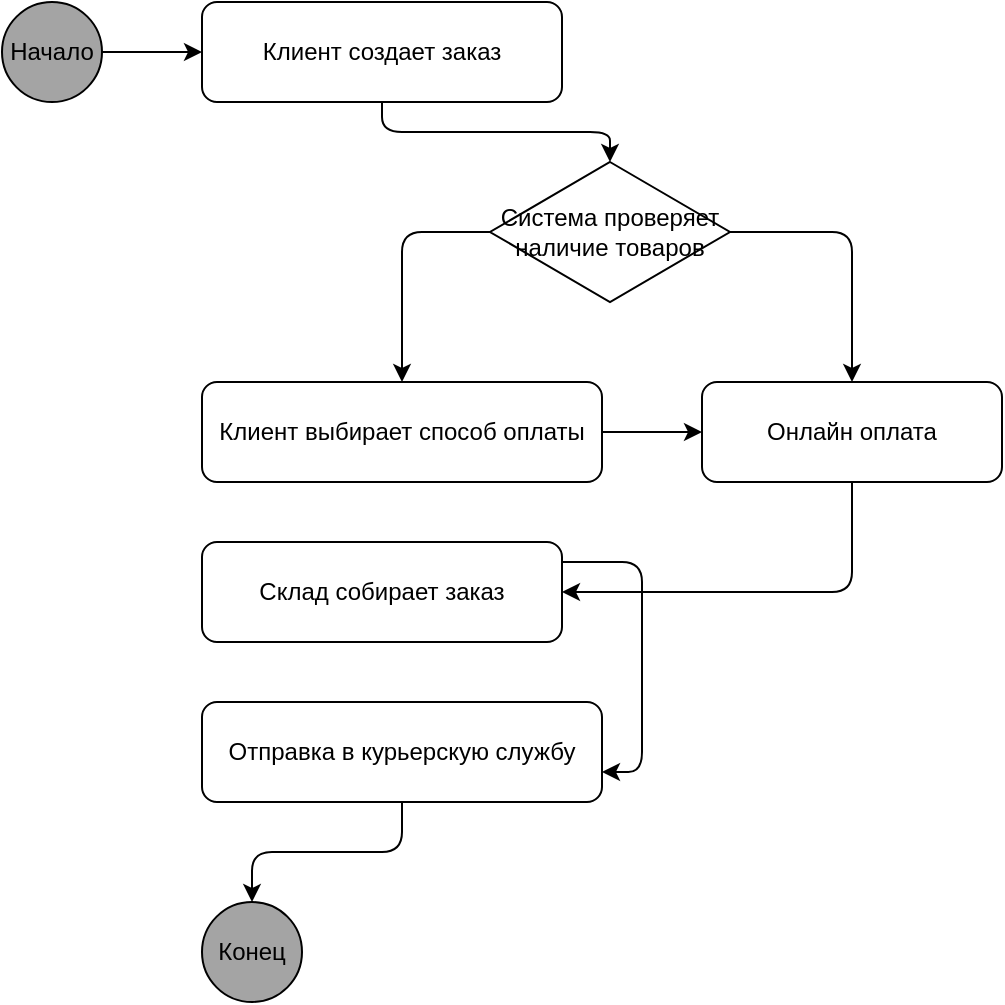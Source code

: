<mxfile version="25.0.3">
  <diagram name="Управление логистикой интернет-магазина" id="0">
    <mxGraphModel dx="1434" dy="772" grid="1" gridSize="10" guides="1" tooltips="1" connect="1" arrows="1" fold="1" page="1" pageScale="1" pageWidth="827" pageHeight="1169" math="0" shadow="0">
      <root>
        <mxCell id="0" />
        <mxCell id="1" parent="0" />
        <mxCell id="start" value="Начало" style="ellipse;whiteSpace=wrap;html=1;fillColor=#A4A4A4;" parent="1" vertex="1">
          <mxGeometry x="50" y="50" width="50" height="50" as="geometry" />
        </mxCell>
        <mxCell id="create_order" value="Клиент создает заказ" style="rounded=1;whiteSpace=wrap;html=1;" parent="1" vertex="1">
          <mxGeometry x="150" y="50" width="180" height="50" as="geometry" />
        </mxCell>
        <mxCell id="check_stock" value="Система проверяет наличие товаров" style="rhombus;whiteSpace=wrap;html=1;" parent="1" vertex="1">
          <mxGeometry x="294" y="130" width="120" height="70" as="geometry" />
        </mxCell>
        <mxCell id="choose_payment" value="Клиент выбирает способ оплаты" style="rounded=1;whiteSpace=wrap;html=1;" parent="1" vertex="1">
          <mxGeometry x="150" y="240" width="200" height="50" as="geometry" />
        </mxCell>
        <mxCell id="online_payment" value="Онлайн оплата" style="rounded=1;whiteSpace=wrap;html=1;" parent="1" vertex="1">
          <mxGeometry x="400" y="240" width="150" height="50" as="geometry" />
        </mxCell>
        <mxCell id="assemble_order" value="Склад собирает заказ" style="rounded=1;whiteSpace=wrap;html=1;" parent="1" vertex="1">
          <mxGeometry x="150" y="320" width="180" height="50" as="geometry" />
        </mxCell>
        <mxCell id="send_to_delivery" value="Отправка в курьерскую службу" style="rounded=1;whiteSpace=wrap;html=1;" parent="1" vertex="1">
          <mxGeometry x="150" y="400" width="200" height="50" as="geometry" />
        </mxCell>
        <mxCell id="end" value="Конец" style="ellipse;whiteSpace=wrap;html=1;fillColor=#A4A4A4;" parent="1" vertex="1">
          <mxGeometry x="150" y="500" width="50" height="50" as="geometry" />
        </mxCell>
        <mxCell id="edge1" style="edgeStyle=orthogonalEdgeStyle;" parent="1" source="start" target="create_order" edge="1">
          <mxGeometry relative="1" as="geometry" />
        </mxCell>
        <mxCell id="FudyNfFs-hM84XBr8Av8-2" style="edgeStyle=orthogonalEdgeStyle;" edge="1" parent="1" source="create_order" target="check_stock">
          <mxGeometry relative="1" as="geometry">
            <mxPoint x="110" y="85" as="sourcePoint" />
            <mxPoint x="160" y="85" as="targetPoint" />
          </mxGeometry>
        </mxCell>
        <mxCell id="FudyNfFs-hM84XBr8Av8-3" style="edgeStyle=orthogonalEdgeStyle;exitX=0;exitY=0.5;exitDx=0;exitDy=0;" edge="1" parent="1" source="check_stock" target="choose_payment">
          <mxGeometry relative="1" as="geometry">
            <mxPoint x="120" y="95" as="sourcePoint" />
            <mxPoint x="170" y="95" as="targetPoint" />
          </mxGeometry>
        </mxCell>
        <mxCell id="FudyNfFs-hM84XBr8Av8-4" style="edgeStyle=orthogonalEdgeStyle;" edge="1" parent="1" source="choose_payment" target="online_payment">
          <mxGeometry relative="1" as="geometry">
            <mxPoint x="130" y="105" as="sourcePoint" />
            <mxPoint x="180" y="105" as="targetPoint" />
          </mxGeometry>
        </mxCell>
        <mxCell id="FudyNfFs-hM84XBr8Av8-5" style="edgeStyle=orthogonalEdgeStyle;exitX=0.5;exitY=1;exitDx=0;exitDy=0;entryX=1;entryY=0.5;entryDx=0;entryDy=0;" edge="1" parent="1" source="online_payment" target="assemble_order">
          <mxGeometry relative="1" as="geometry">
            <mxPoint x="140" y="115" as="sourcePoint" />
            <mxPoint x="190" y="115" as="targetPoint" />
          </mxGeometry>
        </mxCell>
        <mxCell id="FudyNfFs-hM84XBr8Av8-6" style="edgeStyle=orthogonalEdgeStyle;" edge="1" parent="1" source="assemble_order" target="send_to_delivery">
          <mxGeometry relative="1" as="geometry">
            <mxPoint x="150" y="125" as="sourcePoint" />
            <mxPoint x="200" y="125" as="targetPoint" />
            <Array as="points">
              <mxPoint x="370" y="330" />
              <mxPoint x="370" y="435" />
            </Array>
          </mxGeometry>
        </mxCell>
        <mxCell id="FudyNfFs-hM84XBr8Av8-7" style="edgeStyle=orthogonalEdgeStyle;" edge="1" parent="1" source="send_to_delivery" target="end">
          <mxGeometry relative="1" as="geometry">
            <mxPoint x="160" y="135" as="sourcePoint" />
            <mxPoint x="210" y="135" as="targetPoint" />
          </mxGeometry>
        </mxCell>
        <mxCell id="FudyNfFs-hM84XBr8Av8-8" style="edgeStyle=orthogonalEdgeStyle;exitX=1;exitY=0.5;exitDx=0;exitDy=0;" edge="1" parent="1" source="check_stock" target="online_payment">
          <mxGeometry relative="1" as="geometry">
            <mxPoint x="170" y="145" as="sourcePoint" />
            <mxPoint x="220" y="145" as="targetPoint" />
          </mxGeometry>
        </mxCell>
      </root>
    </mxGraphModel>
  </diagram>
</mxfile>
